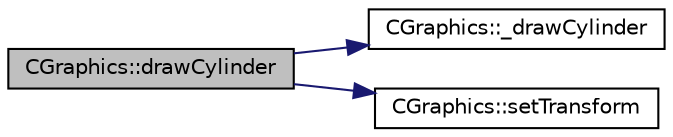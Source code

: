 digraph "CGraphics::drawCylinder"
{
 // INTERACTIVE_SVG=YES
  edge [fontname="Helvetica",fontsize="10",labelfontname="Helvetica",labelfontsize="10"];
  node [fontname="Helvetica",fontsize="10",shape=record];
  rankdir="LR";
  Node1 [label="CGraphics::drawCylinder",height=0.2,width=0.4,color="black", fillcolor="grey75", style="filled", fontcolor="black"];
  Node1 -> Node2 [color="midnightblue",fontsize="10",style="solid",fontname="Helvetica"];
  Node2 [label="CGraphics::_drawCylinder",height=0.2,width=0.4,color="black", fillcolor="white", style="filled",URL="$dc/d90/class_c_graphics.html#a2e22931fa88117de5ed4b0447461e75e"];
  Node1 -> Node3 [color="midnightblue",fontsize="10",style="solid",fontname="Helvetica"];
  Node3 [label="CGraphics::setTransform",height=0.2,width=0.4,color="black", fillcolor="white", style="filled",URL="$dc/d90/class_c_graphics.html#a4e58098242bc6fa87afa6ac6bd4e873f"];
}
